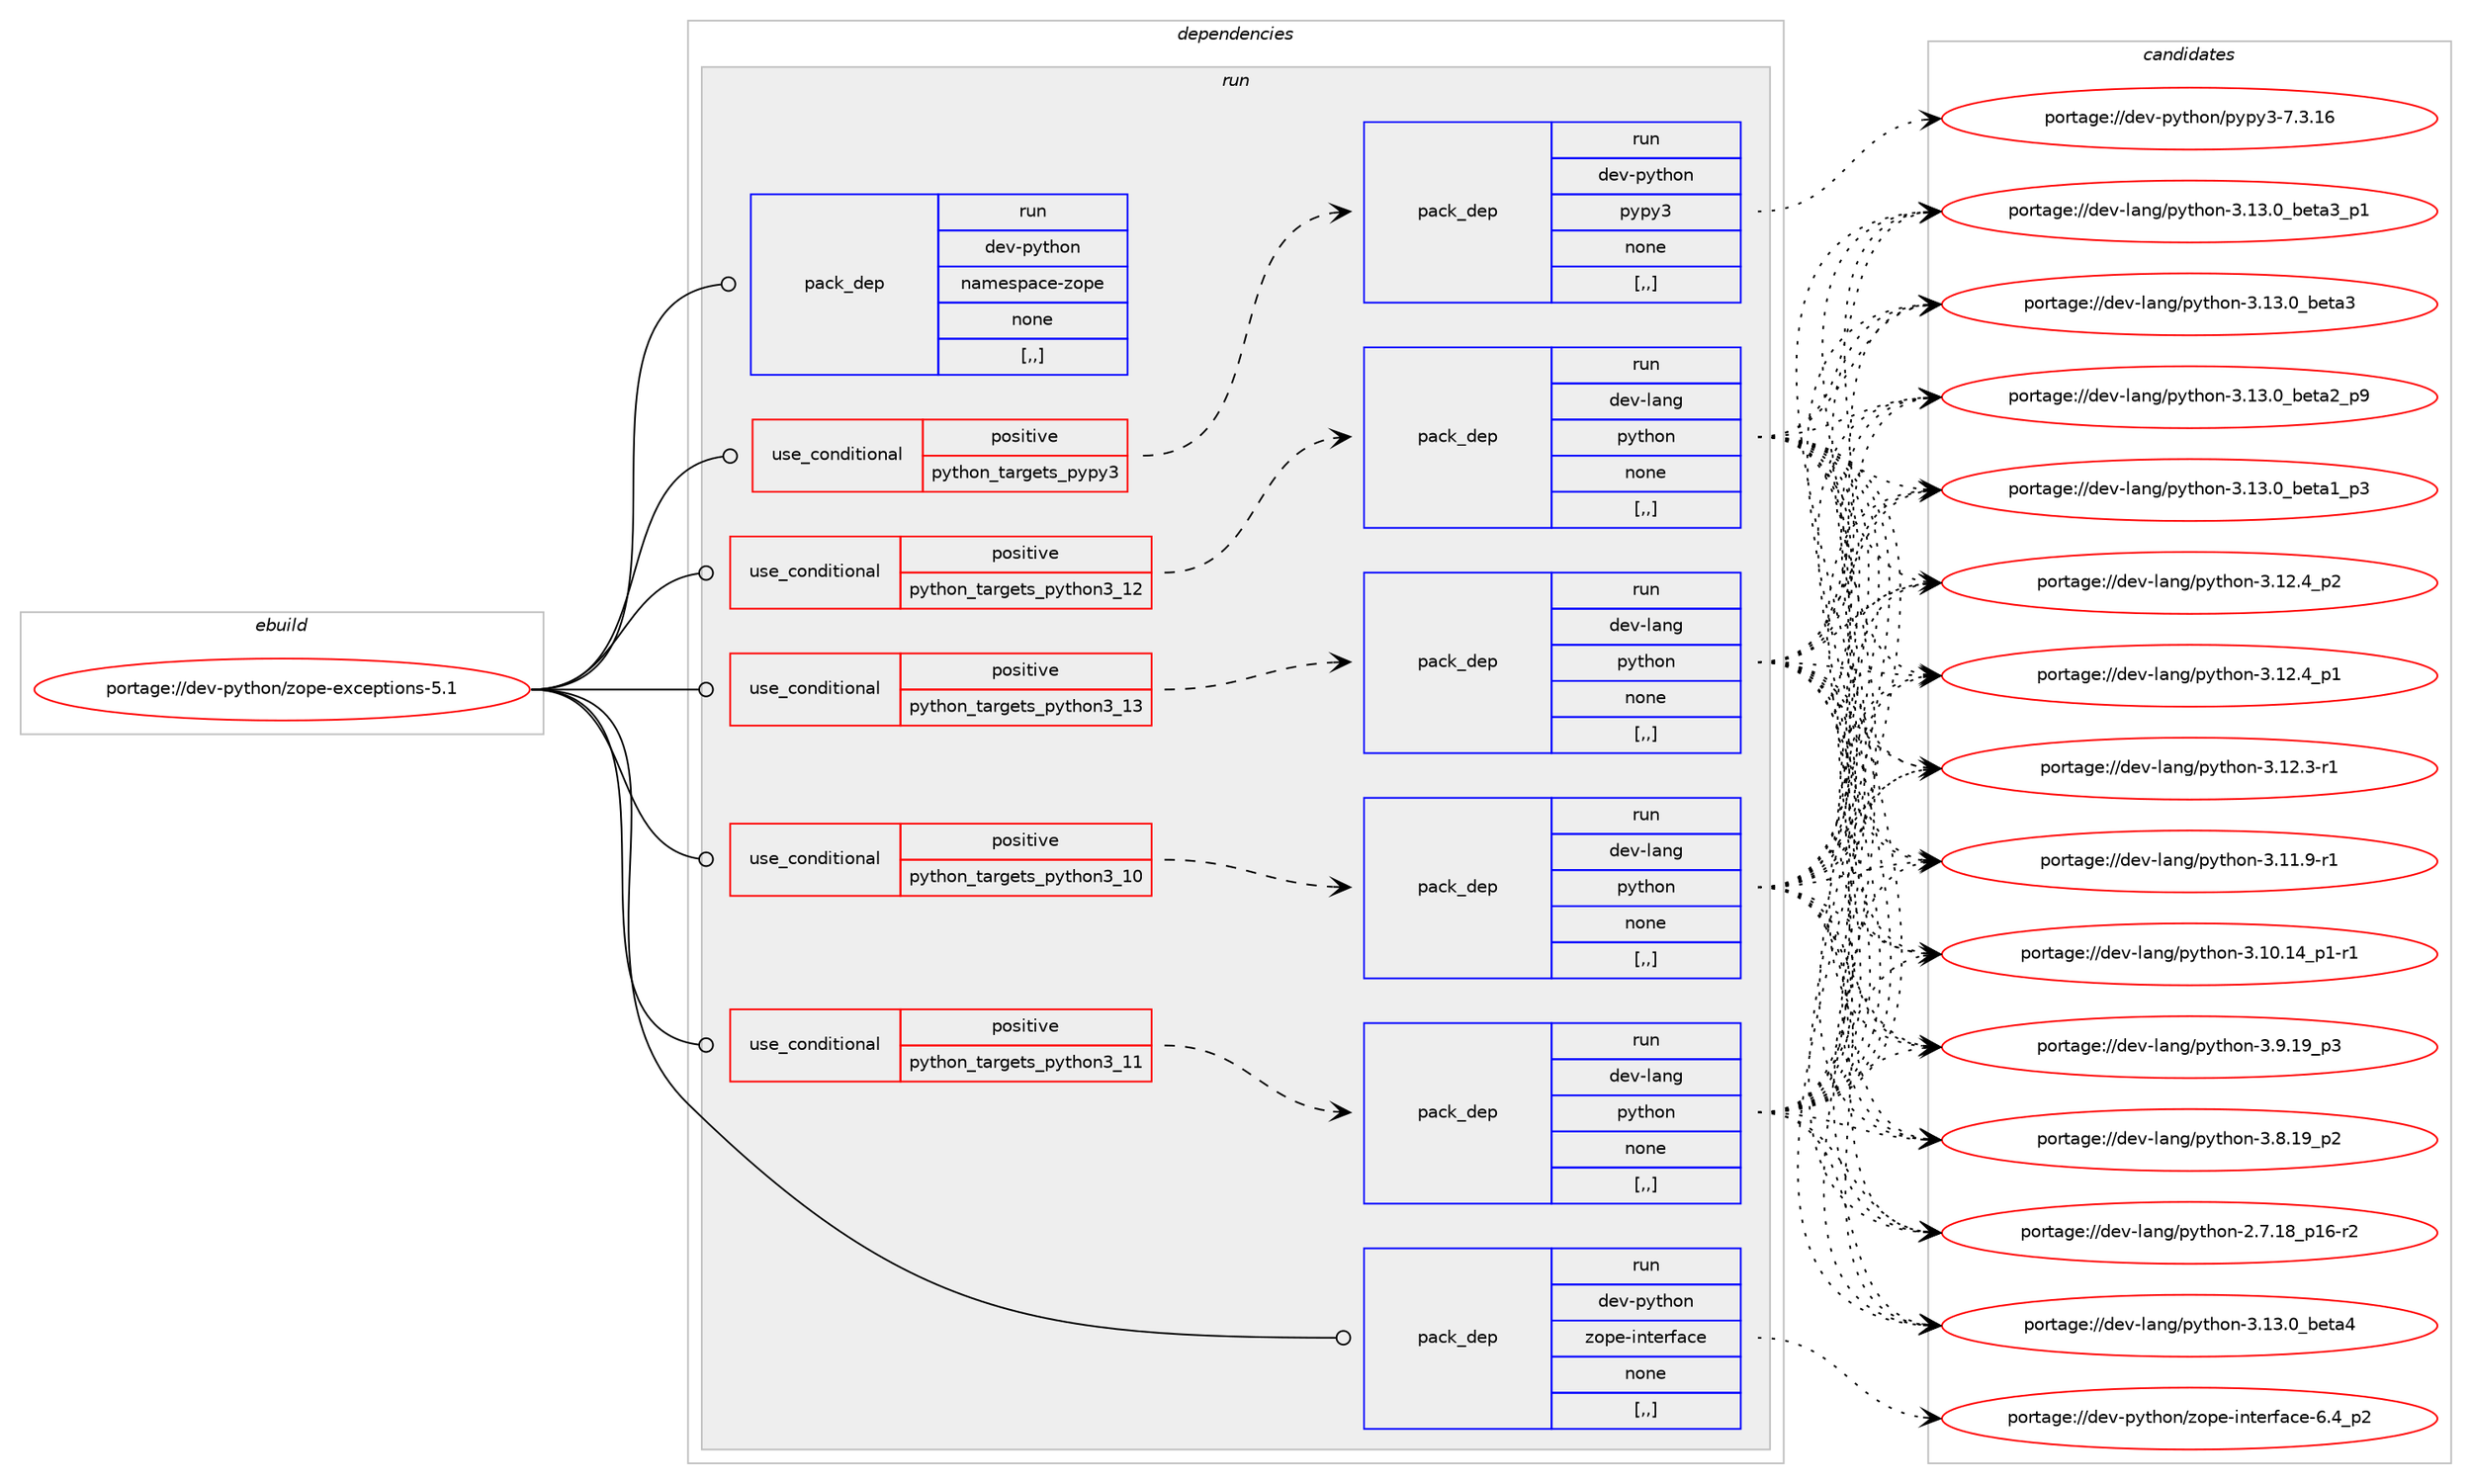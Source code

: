 digraph prolog {

# *************
# Graph options
# *************

newrank=true;
concentrate=true;
compound=true;
graph [rankdir=LR,fontname=Helvetica,fontsize=10,ranksep=1.5];#, ranksep=2.5, nodesep=0.2];
edge  [arrowhead=vee];
node  [fontname=Helvetica,fontsize=10];

# **********
# The ebuild
# **********

subgraph cluster_leftcol {
color=gray;
label=<<i>ebuild</i>>;
id [label="portage://dev-python/zope-exceptions-5.1", color=red, width=4, href="../dev-python/zope-exceptions-5.1.svg"];
}

# ****************
# The dependencies
# ****************

subgraph cluster_midcol {
color=gray;
label=<<i>dependencies</i>>;
subgraph cluster_compile {
fillcolor="#eeeeee";
style=filled;
label=<<i>compile</i>>;
}
subgraph cluster_compileandrun {
fillcolor="#eeeeee";
style=filled;
label=<<i>compile and run</i>>;
}
subgraph cluster_run {
fillcolor="#eeeeee";
style=filled;
label=<<i>run</i>>;
subgraph cond41516 {
dependency168226 [label=<<TABLE BORDER="0" CELLBORDER="1" CELLSPACING="0" CELLPADDING="4"><TR><TD ROWSPAN="3" CELLPADDING="10">use_conditional</TD></TR><TR><TD>positive</TD></TR><TR><TD>python_targets_pypy3</TD></TR></TABLE>>, shape=none, color=red];
subgraph pack125437 {
dependency168227 [label=<<TABLE BORDER="0" CELLBORDER="1" CELLSPACING="0" CELLPADDING="4" WIDTH="220"><TR><TD ROWSPAN="6" CELLPADDING="30">pack_dep</TD></TR><TR><TD WIDTH="110">run</TD></TR><TR><TD>dev-python</TD></TR><TR><TD>pypy3</TD></TR><TR><TD>none</TD></TR><TR><TD>[,,]</TD></TR></TABLE>>, shape=none, color=blue];
}
dependency168226:e -> dependency168227:w [weight=20,style="dashed",arrowhead="vee"];
}
id:e -> dependency168226:w [weight=20,style="solid",arrowhead="odot"];
subgraph cond41517 {
dependency168228 [label=<<TABLE BORDER="0" CELLBORDER="1" CELLSPACING="0" CELLPADDING="4"><TR><TD ROWSPAN="3" CELLPADDING="10">use_conditional</TD></TR><TR><TD>positive</TD></TR><TR><TD>python_targets_python3_10</TD></TR></TABLE>>, shape=none, color=red];
subgraph pack125438 {
dependency168229 [label=<<TABLE BORDER="0" CELLBORDER="1" CELLSPACING="0" CELLPADDING="4" WIDTH="220"><TR><TD ROWSPAN="6" CELLPADDING="30">pack_dep</TD></TR><TR><TD WIDTH="110">run</TD></TR><TR><TD>dev-lang</TD></TR><TR><TD>python</TD></TR><TR><TD>none</TD></TR><TR><TD>[,,]</TD></TR></TABLE>>, shape=none, color=blue];
}
dependency168228:e -> dependency168229:w [weight=20,style="dashed",arrowhead="vee"];
}
id:e -> dependency168228:w [weight=20,style="solid",arrowhead="odot"];
subgraph cond41518 {
dependency168230 [label=<<TABLE BORDER="0" CELLBORDER="1" CELLSPACING="0" CELLPADDING="4"><TR><TD ROWSPAN="3" CELLPADDING="10">use_conditional</TD></TR><TR><TD>positive</TD></TR><TR><TD>python_targets_python3_11</TD></TR></TABLE>>, shape=none, color=red];
subgraph pack125439 {
dependency168231 [label=<<TABLE BORDER="0" CELLBORDER="1" CELLSPACING="0" CELLPADDING="4" WIDTH="220"><TR><TD ROWSPAN="6" CELLPADDING="30">pack_dep</TD></TR><TR><TD WIDTH="110">run</TD></TR><TR><TD>dev-lang</TD></TR><TR><TD>python</TD></TR><TR><TD>none</TD></TR><TR><TD>[,,]</TD></TR></TABLE>>, shape=none, color=blue];
}
dependency168230:e -> dependency168231:w [weight=20,style="dashed",arrowhead="vee"];
}
id:e -> dependency168230:w [weight=20,style="solid",arrowhead="odot"];
subgraph cond41519 {
dependency168232 [label=<<TABLE BORDER="0" CELLBORDER="1" CELLSPACING="0" CELLPADDING="4"><TR><TD ROWSPAN="3" CELLPADDING="10">use_conditional</TD></TR><TR><TD>positive</TD></TR><TR><TD>python_targets_python3_12</TD></TR></TABLE>>, shape=none, color=red];
subgraph pack125440 {
dependency168233 [label=<<TABLE BORDER="0" CELLBORDER="1" CELLSPACING="0" CELLPADDING="4" WIDTH="220"><TR><TD ROWSPAN="6" CELLPADDING="30">pack_dep</TD></TR><TR><TD WIDTH="110">run</TD></TR><TR><TD>dev-lang</TD></TR><TR><TD>python</TD></TR><TR><TD>none</TD></TR><TR><TD>[,,]</TD></TR></TABLE>>, shape=none, color=blue];
}
dependency168232:e -> dependency168233:w [weight=20,style="dashed",arrowhead="vee"];
}
id:e -> dependency168232:w [weight=20,style="solid",arrowhead="odot"];
subgraph cond41520 {
dependency168234 [label=<<TABLE BORDER="0" CELLBORDER="1" CELLSPACING="0" CELLPADDING="4"><TR><TD ROWSPAN="3" CELLPADDING="10">use_conditional</TD></TR><TR><TD>positive</TD></TR><TR><TD>python_targets_python3_13</TD></TR></TABLE>>, shape=none, color=red];
subgraph pack125441 {
dependency168235 [label=<<TABLE BORDER="0" CELLBORDER="1" CELLSPACING="0" CELLPADDING="4" WIDTH="220"><TR><TD ROWSPAN="6" CELLPADDING="30">pack_dep</TD></TR><TR><TD WIDTH="110">run</TD></TR><TR><TD>dev-lang</TD></TR><TR><TD>python</TD></TR><TR><TD>none</TD></TR><TR><TD>[,,]</TD></TR></TABLE>>, shape=none, color=blue];
}
dependency168234:e -> dependency168235:w [weight=20,style="dashed",arrowhead="vee"];
}
id:e -> dependency168234:w [weight=20,style="solid",arrowhead="odot"];
subgraph pack125442 {
dependency168236 [label=<<TABLE BORDER="0" CELLBORDER="1" CELLSPACING="0" CELLPADDING="4" WIDTH="220"><TR><TD ROWSPAN="6" CELLPADDING="30">pack_dep</TD></TR><TR><TD WIDTH="110">run</TD></TR><TR><TD>dev-python</TD></TR><TR><TD>zope-interface</TD></TR><TR><TD>none</TD></TR><TR><TD>[,,]</TD></TR></TABLE>>, shape=none, color=blue];
}
id:e -> dependency168236:w [weight=20,style="solid",arrowhead="odot"];
subgraph pack125443 {
dependency168237 [label=<<TABLE BORDER="0" CELLBORDER="1" CELLSPACING="0" CELLPADDING="4" WIDTH="220"><TR><TD ROWSPAN="6" CELLPADDING="30">pack_dep</TD></TR><TR><TD WIDTH="110">run</TD></TR><TR><TD>dev-python</TD></TR><TR><TD>namespace-zope</TD></TR><TR><TD>none</TD></TR><TR><TD>[,,]</TD></TR></TABLE>>, shape=none, color=blue];
}
id:e -> dependency168237:w [weight=20,style="solid",arrowhead="odot"];
}
}

# **************
# The candidates
# **************

subgraph cluster_choices {
rank=same;
color=gray;
label=<<i>candidates</i>>;

subgraph choice125437 {
color=black;
nodesep=1;
choice10010111845112121116104111110471121211121215145554651464954 [label="portage://dev-python/pypy3-7.3.16", color=red, width=4,href="../dev-python/pypy3-7.3.16.svg"];
dependency168227:e -> choice10010111845112121116104111110471121211121215145554651464954:w [style=dotted,weight="100"];
}
subgraph choice125438 {
color=black;
nodesep=1;
choice1001011184510897110103471121211161041111104551464951464895981011169752 [label="portage://dev-lang/python-3.13.0_beta4", color=red, width=4,href="../dev-lang/python-3.13.0_beta4.svg"];
choice10010111845108971101034711212111610411111045514649514648959810111697519511249 [label="portage://dev-lang/python-3.13.0_beta3_p1", color=red, width=4,href="../dev-lang/python-3.13.0_beta3_p1.svg"];
choice1001011184510897110103471121211161041111104551464951464895981011169751 [label="portage://dev-lang/python-3.13.0_beta3", color=red, width=4,href="../dev-lang/python-3.13.0_beta3.svg"];
choice10010111845108971101034711212111610411111045514649514648959810111697509511257 [label="portage://dev-lang/python-3.13.0_beta2_p9", color=red, width=4,href="../dev-lang/python-3.13.0_beta2_p9.svg"];
choice10010111845108971101034711212111610411111045514649514648959810111697499511251 [label="portage://dev-lang/python-3.13.0_beta1_p3", color=red, width=4,href="../dev-lang/python-3.13.0_beta1_p3.svg"];
choice100101118451089711010347112121116104111110455146495046529511250 [label="portage://dev-lang/python-3.12.4_p2", color=red, width=4,href="../dev-lang/python-3.12.4_p2.svg"];
choice100101118451089711010347112121116104111110455146495046529511249 [label="portage://dev-lang/python-3.12.4_p1", color=red, width=4,href="../dev-lang/python-3.12.4_p1.svg"];
choice100101118451089711010347112121116104111110455146495046514511449 [label="portage://dev-lang/python-3.12.3-r1", color=red, width=4,href="../dev-lang/python-3.12.3-r1.svg"];
choice100101118451089711010347112121116104111110455146494946574511449 [label="portage://dev-lang/python-3.11.9-r1", color=red, width=4,href="../dev-lang/python-3.11.9-r1.svg"];
choice100101118451089711010347112121116104111110455146494846495295112494511449 [label="portage://dev-lang/python-3.10.14_p1-r1", color=red, width=4,href="../dev-lang/python-3.10.14_p1-r1.svg"];
choice100101118451089711010347112121116104111110455146574649579511251 [label="portage://dev-lang/python-3.9.19_p3", color=red, width=4,href="../dev-lang/python-3.9.19_p3.svg"];
choice100101118451089711010347112121116104111110455146564649579511250 [label="portage://dev-lang/python-3.8.19_p2", color=red, width=4,href="../dev-lang/python-3.8.19_p2.svg"];
choice100101118451089711010347112121116104111110455046554649569511249544511450 [label="portage://dev-lang/python-2.7.18_p16-r2", color=red, width=4,href="../dev-lang/python-2.7.18_p16-r2.svg"];
dependency168229:e -> choice1001011184510897110103471121211161041111104551464951464895981011169752:w [style=dotted,weight="100"];
dependency168229:e -> choice10010111845108971101034711212111610411111045514649514648959810111697519511249:w [style=dotted,weight="100"];
dependency168229:e -> choice1001011184510897110103471121211161041111104551464951464895981011169751:w [style=dotted,weight="100"];
dependency168229:e -> choice10010111845108971101034711212111610411111045514649514648959810111697509511257:w [style=dotted,weight="100"];
dependency168229:e -> choice10010111845108971101034711212111610411111045514649514648959810111697499511251:w [style=dotted,weight="100"];
dependency168229:e -> choice100101118451089711010347112121116104111110455146495046529511250:w [style=dotted,weight="100"];
dependency168229:e -> choice100101118451089711010347112121116104111110455146495046529511249:w [style=dotted,weight="100"];
dependency168229:e -> choice100101118451089711010347112121116104111110455146495046514511449:w [style=dotted,weight="100"];
dependency168229:e -> choice100101118451089711010347112121116104111110455146494946574511449:w [style=dotted,weight="100"];
dependency168229:e -> choice100101118451089711010347112121116104111110455146494846495295112494511449:w [style=dotted,weight="100"];
dependency168229:e -> choice100101118451089711010347112121116104111110455146574649579511251:w [style=dotted,weight="100"];
dependency168229:e -> choice100101118451089711010347112121116104111110455146564649579511250:w [style=dotted,weight="100"];
dependency168229:e -> choice100101118451089711010347112121116104111110455046554649569511249544511450:w [style=dotted,weight="100"];
}
subgraph choice125439 {
color=black;
nodesep=1;
choice1001011184510897110103471121211161041111104551464951464895981011169752 [label="portage://dev-lang/python-3.13.0_beta4", color=red, width=4,href="../dev-lang/python-3.13.0_beta4.svg"];
choice10010111845108971101034711212111610411111045514649514648959810111697519511249 [label="portage://dev-lang/python-3.13.0_beta3_p1", color=red, width=4,href="../dev-lang/python-3.13.0_beta3_p1.svg"];
choice1001011184510897110103471121211161041111104551464951464895981011169751 [label="portage://dev-lang/python-3.13.0_beta3", color=red, width=4,href="../dev-lang/python-3.13.0_beta3.svg"];
choice10010111845108971101034711212111610411111045514649514648959810111697509511257 [label="portage://dev-lang/python-3.13.0_beta2_p9", color=red, width=4,href="../dev-lang/python-3.13.0_beta2_p9.svg"];
choice10010111845108971101034711212111610411111045514649514648959810111697499511251 [label="portage://dev-lang/python-3.13.0_beta1_p3", color=red, width=4,href="../dev-lang/python-3.13.0_beta1_p3.svg"];
choice100101118451089711010347112121116104111110455146495046529511250 [label="portage://dev-lang/python-3.12.4_p2", color=red, width=4,href="../dev-lang/python-3.12.4_p2.svg"];
choice100101118451089711010347112121116104111110455146495046529511249 [label="portage://dev-lang/python-3.12.4_p1", color=red, width=4,href="../dev-lang/python-3.12.4_p1.svg"];
choice100101118451089711010347112121116104111110455146495046514511449 [label="portage://dev-lang/python-3.12.3-r1", color=red, width=4,href="../dev-lang/python-3.12.3-r1.svg"];
choice100101118451089711010347112121116104111110455146494946574511449 [label="portage://dev-lang/python-3.11.9-r1", color=red, width=4,href="../dev-lang/python-3.11.9-r1.svg"];
choice100101118451089711010347112121116104111110455146494846495295112494511449 [label="portage://dev-lang/python-3.10.14_p1-r1", color=red, width=4,href="../dev-lang/python-3.10.14_p1-r1.svg"];
choice100101118451089711010347112121116104111110455146574649579511251 [label="portage://dev-lang/python-3.9.19_p3", color=red, width=4,href="../dev-lang/python-3.9.19_p3.svg"];
choice100101118451089711010347112121116104111110455146564649579511250 [label="portage://dev-lang/python-3.8.19_p2", color=red, width=4,href="../dev-lang/python-3.8.19_p2.svg"];
choice100101118451089711010347112121116104111110455046554649569511249544511450 [label="portage://dev-lang/python-2.7.18_p16-r2", color=red, width=4,href="../dev-lang/python-2.7.18_p16-r2.svg"];
dependency168231:e -> choice1001011184510897110103471121211161041111104551464951464895981011169752:w [style=dotted,weight="100"];
dependency168231:e -> choice10010111845108971101034711212111610411111045514649514648959810111697519511249:w [style=dotted,weight="100"];
dependency168231:e -> choice1001011184510897110103471121211161041111104551464951464895981011169751:w [style=dotted,weight="100"];
dependency168231:e -> choice10010111845108971101034711212111610411111045514649514648959810111697509511257:w [style=dotted,weight="100"];
dependency168231:e -> choice10010111845108971101034711212111610411111045514649514648959810111697499511251:w [style=dotted,weight="100"];
dependency168231:e -> choice100101118451089711010347112121116104111110455146495046529511250:w [style=dotted,weight="100"];
dependency168231:e -> choice100101118451089711010347112121116104111110455146495046529511249:w [style=dotted,weight="100"];
dependency168231:e -> choice100101118451089711010347112121116104111110455146495046514511449:w [style=dotted,weight="100"];
dependency168231:e -> choice100101118451089711010347112121116104111110455146494946574511449:w [style=dotted,weight="100"];
dependency168231:e -> choice100101118451089711010347112121116104111110455146494846495295112494511449:w [style=dotted,weight="100"];
dependency168231:e -> choice100101118451089711010347112121116104111110455146574649579511251:w [style=dotted,weight="100"];
dependency168231:e -> choice100101118451089711010347112121116104111110455146564649579511250:w [style=dotted,weight="100"];
dependency168231:e -> choice100101118451089711010347112121116104111110455046554649569511249544511450:w [style=dotted,weight="100"];
}
subgraph choice125440 {
color=black;
nodesep=1;
choice1001011184510897110103471121211161041111104551464951464895981011169752 [label="portage://dev-lang/python-3.13.0_beta4", color=red, width=4,href="../dev-lang/python-3.13.0_beta4.svg"];
choice10010111845108971101034711212111610411111045514649514648959810111697519511249 [label="portage://dev-lang/python-3.13.0_beta3_p1", color=red, width=4,href="../dev-lang/python-3.13.0_beta3_p1.svg"];
choice1001011184510897110103471121211161041111104551464951464895981011169751 [label="portage://dev-lang/python-3.13.0_beta3", color=red, width=4,href="../dev-lang/python-3.13.0_beta3.svg"];
choice10010111845108971101034711212111610411111045514649514648959810111697509511257 [label="portage://dev-lang/python-3.13.0_beta2_p9", color=red, width=4,href="../dev-lang/python-3.13.0_beta2_p9.svg"];
choice10010111845108971101034711212111610411111045514649514648959810111697499511251 [label="portage://dev-lang/python-3.13.0_beta1_p3", color=red, width=4,href="../dev-lang/python-3.13.0_beta1_p3.svg"];
choice100101118451089711010347112121116104111110455146495046529511250 [label="portage://dev-lang/python-3.12.4_p2", color=red, width=4,href="../dev-lang/python-3.12.4_p2.svg"];
choice100101118451089711010347112121116104111110455146495046529511249 [label="portage://dev-lang/python-3.12.4_p1", color=red, width=4,href="../dev-lang/python-3.12.4_p1.svg"];
choice100101118451089711010347112121116104111110455146495046514511449 [label="portage://dev-lang/python-3.12.3-r1", color=red, width=4,href="../dev-lang/python-3.12.3-r1.svg"];
choice100101118451089711010347112121116104111110455146494946574511449 [label="portage://dev-lang/python-3.11.9-r1", color=red, width=4,href="../dev-lang/python-3.11.9-r1.svg"];
choice100101118451089711010347112121116104111110455146494846495295112494511449 [label="portage://dev-lang/python-3.10.14_p1-r1", color=red, width=4,href="../dev-lang/python-3.10.14_p1-r1.svg"];
choice100101118451089711010347112121116104111110455146574649579511251 [label="portage://dev-lang/python-3.9.19_p3", color=red, width=4,href="../dev-lang/python-3.9.19_p3.svg"];
choice100101118451089711010347112121116104111110455146564649579511250 [label="portage://dev-lang/python-3.8.19_p2", color=red, width=4,href="../dev-lang/python-3.8.19_p2.svg"];
choice100101118451089711010347112121116104111110455046554649569511249544511450 [label="portage://dev-lang/python-2.7.18_p16-r2", color=red, width=4,href="../dev-lang/python-2.7.18_p16-r2.svg"];
dependency168233:e -> choice1001011184510897110103471121211161041111104551464951464895981011169752:w [style=dotted,weight="100"];
dependency168233:e -> choice10010111845108971101034711212111610411111045514649514648959810111697519511249:w [style=dotted,weight="100"];
dependency168233:e -> choice1001011184510897110103471121211161041111104551464951464895981011169751:w [style=dotted,weight="100"];
dependency168233:e -> choice10010111845108971101034711212111610411111045514649514648959810111697509511257:w [style=dotted,weight="100"];
dependency168233:e -> choice10010111845108971101034711212111610411111045514649514648959810111697499511251:w [style=dotted,weight="100"];
dependency168233:e -> choice100101118451089711010347112121116104111110455146495046529511250:w [style=dotted,weight="100"];
dependency168233:e -> choice100101118451089711010347112121116104111110455146495046529511249:w [style=dotted,weight="100"];
dependency168233:e -> choice100101118451089711010347112121116104111110455146495046514511449:w [style=dotted,weight="100"];
dependency168233:e -> choice100101118451089711010347112121116104111110455146494946574511449:w [style=dotted,weight="100"];
dependency168233:e -> choice100101118451089711010347112121116104111110455146494846495295112494511449:w [style=dotted,weight="100"];
dependency168233:e -> choice100101118451089711010347112121116104111110455146574649579511251:w [style=dotted,weight="100"];
dependency168233:e -> choice100101118451089711010347112121116104111110455146564649579511250:w [style=dotted,weight="100"];
dependency168233:e -> choice100101118451089711010347112121116104111110455046554649569511249544511450:w [style=dotted,weight="100"];
}
subgraph choice125441 {
color=black;
nodesep=1;
choice1001011184510897110103471121211161041111104551464951464895981011169752 [label="portage://dev-lang/python-3.13.0_beta4", color=red, width=4,href="../dev-lang/python-3.13.0_beta4.svg"];
choice10010111845108971101034711212111610411111045514649514648959810111697519511249 [label="portage://dev-lang/python-3.13.0_beta3_p1", color=red, width=4,href="../dev-lang/python-3.13.0_beta3_p1.svg"];
choice1001011184510897110103471121211161041111104551464951464895981011169751 [label="portage://dev-lang/python-3.13.0_beta3", color=red, width=4,href="../dev-lang/python-3.13.0_beta3.svg"];
choice10010111845108971101034711212111610411111045514649514648959810111697509511257 [label="portage://dev-lang/python-3.13.0_beta2_p9", color=red, width=4,href="../dev-lang/python-3.13.0_beta2_p9.svg"];
choice10010111845108971101034711212111610411111045514649514648959810111697499511251 [label="portage://dev-lang/python-3.13.0_beta1_p3", color=red, width=4,href="../dev-lang/python-3.13.0_beta1_p3.svg"];
choice100101118451089711010347112121116104111110455146495046529511250 [label="portage://dev-lang/python-3.12.4_p2", color=red, width=4,href="../dev-lang/python-3.12.4_p2.svg"];
choice100101118451089711010347112121116104111110455146495046529511249 [label="portage://dev-lang/python-3.12.4_p1", color=red, width=4,href="../dev-lang/python-3.12.4_p1.svg"];
choice100101118451089711010347112121116104111110455146495046514511449 [label="portage://dev-lang/python-3.12.3-r1", color=red, width=4,href="../dev-lang/python-3.12.3-r1.svg"];
choice100101118451089711010347112121116104111110455146494946574511449 [label="portage://dev-lang/python-3.11.9-r1", color=red, width=4,href="../dev-lang/python-3.11.9-r1.svg"];
choice100101118451089711010347112121116104111110455146494846495295112494511449 [label="portage://dev-lang/python-3.10.14_p1-r1", color=red, width=4,href="../dev-lang/python-3.10.14_p1-r1.svg"];
choice100101118451089711010347112121116104111110455146574649579511251 [label="portage://dev-lang/python-3.9.19_p3", color=red, width=4,href="../dev-lang/python-3.9.19_p3.svg"];
choice100101118451089711010347112121116104111110455146564649579511250 [label="portage://dev-lang/python-3.8.19_p2", color=red, width=4,href="../dev-lang/python-3.8.19_p2.svg"];
choice100101118451089711010347112121116104111110455046554649569511249544511450 [label="portage://dev-lang/python-2.7.18_p16-r2", color=red, width=4,href="../dev-lang/python-2.7.18_p16-r2.svg"];
dependency168235:e -> choice1001011184510897110103471121211161041111104551464951464895981011169752:w [style=dotted,weight="100"];
dependency168235:e -> choice10010111845108971101034711212111610411111045514649514648959810111697519511249:w [style=dotted,weight="100"];
dependency168235:e -> choice1001011184510897110103471121211161041111104551464951464895981011169751:w [style=dotted,weight="100"];
dependency168235:e -> choice10010111845108971101034711212111610411111045514649514648959810111697509511257:w [style=dotted,weight="100"];
dependency168235:e -> choice10010111845108971101034711212111610411111045514649514648959810111697499511251:w [style=dotted,weight="100"];
dependency168235:e -> choice100101118451089711010347112121116104111110455146495046529511250:w [style=dotted,weight="100"];
dependency168235:e -> choice100101118451089711010347112121116104111110455146495046529511249:w [style=dotted,weight="100"];
dependency168235:e -> choice100101118451089711010347112121116104111110455146495046514511449:w [style=dotted,weight="100"];
dependency168235:e -> choice100101118451089711010347112121116104111110455146494946574511449:w [style=dotted,weight="100"];
dependency168235:e -> choice100101118451089711010347112121116104111110455146494846495295112494511449:w [style=dotted,weight="100"];
dependency168235:e -> choice100101118451089711010347112121116104111110455146574649579511251:w [style=dotted,weight="100"];
dependency168235:e -> choice100101118451089711010347112121116104111110455146564649579511250:w [style=dotted,weight="100"];
dependency168235:e -> choice100101118451089711010347112121116104111110455046554649569511249544511450:w [style=dotted,weight="100"];
}
subgraph choice125442 {
color=black;
nodesep=1;
choice1001011184511212111610411111047122111112101451051101161011141029799101455446529511250 [label="portage://dev-python/zope-interface-6.4_p2", color=red, width=4,href="../dev-python/zope-interface-6.4_p2.svg"];
dependency168236:e -> choice1001011184511212111610411111047122111112101451051101161011141029799101455446529511250:w [style=dotted,weight="100"];
}
subgraph choice125443 {
color=black;
nodesep=1;
}
}

}
